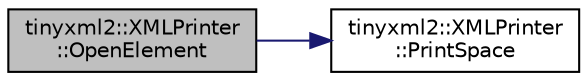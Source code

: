 digraph "tinyxml2::XMLPrinter::OpenElement"
{
  edge [fontname="Helvetica",fontsize="10",labelfontname="Helvetica",labelfontsize="10"];
  node [fontname="Helvetica",fontsize="10",shape=record];
  rankdir="LR";
  Node8 [label="tinyxml2::XMLPrinter\l::OpenElement",height=0.2,width=0.4,color="black", fillcolor="grey75", style="filled", fontcolor="black"];
  Node8 -> Node9 [color="midnightblue",fontsize="10",style="solid",fontname="Helvetica"];
  Node9 [label="tinyxml2::XMLPrinter\l::PrintSpace",height=0.2,width=0.4,color="black", fillcolor="white", style="filled",URL="$classtinyxml2_1_1_x_m_l_printer.html#a1c4b2ccbe4fdb316d54f5a93f3559260"];
}
